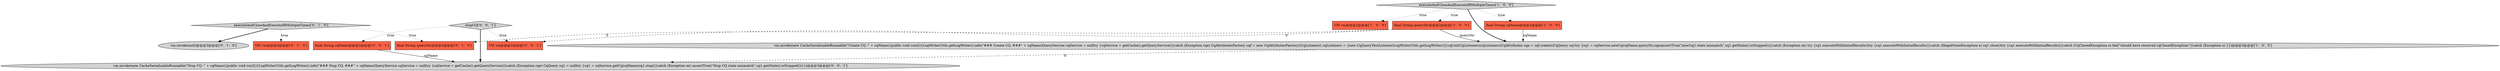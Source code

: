 digraph {
8 [style = filled, label = "executeAndCloseAndExecuteIRMultipleTimes['0', '1', '0']", fillcolor = lightgray, shape = diamond image = "AAA0AAABBB2BBB"];
2 [style = filled, label = "VM vm@@@2@@@['1', '0', '0']", fillcolor = tomato, shape = box image = "AAA0AAABBB1BBB"];
7 [style = filled, label = "vm.invoke(null)@@@3@@@['0', '1', '0']", fillcolor = lightgray, shape = ellipse image = "AAA0AAABBB2BBB"];
3 [style = filled, label = "executeAndCloseAndExecuteIRMultipleTimes['1', '0', '0']", fillcolor = lightgray, shape = diamond image = "AAA0AAABBB1BBB"];
0 [style = filled, label = "final String cqName@@@2@@@['1', '0', '0']", fillcolor = tomato, shape = box image = "AAA0AAABBB1BBB"];
5 [style = filled, label = "VM vm@@@2@@@['0', '1', '0']", fillcolor = tomato, shape = box image = "AAA0AAABBB2BBB"];
12 [style = filled, label = "VM vm@@@2@@@['0', '0', '1']", fillcolor = tomato, shape = box image = "AAA0AAABBB3BBB"];
10 [style = filled, label = "stopCQ['0', '0', '1']", fillcolor = lightgray, shape = diamond image = "AAA0AAABBB3BBB"];
4 [style = filled, label = "final String queryStr@@@2@@@['1', '0', '0']", fillcolor = tomato, shape = box image = "AAA1AAABBB1BBB"];
1 [style = filled, label = "vm.invoke(new CacheSerializableRunnable(\"Create CQ :\" + cqName){public void run2(){LogWriterUtils.getLogWriter().info(\"### Create CQ. ###\" + cqName)QueryService cqService = nulltry {cqService = getCache().getQueryService()}catch (Exception cqe) CqAttributesFactory cqf = new CqAttributesFactory()CqListener(( cqListeners = {new CqQueryTestListener(LogWriterUtils.getLogWriter())}cqf.initCqListeners(cqListeners)CqAttributes cqa = cqf.create()CqQuery cq1try {cq1 = cqService.newCq(cqName,queryStr,cqa)assertTrue(\"newCq() state mismatch\",cq1.getState().isStopped())}catch (Exception ex) try {cq1.executeWithInitialResults()try {cq1.executeWithInitialResults()}catch (IllegalStateException e) cq1.close()try {cq1.executeWithInitialResults()}catch (CqClosedException e) fail(\"should have received cqClosedException\")}catch (Exception e) }})@@@3@@@['1', '0', '0']", fillcolor = lightgray, shape = ellipse image = "AAA0AAABBB1BBB"];
9 [style = filled, label = "vm.invoke(new CacheSerializableRunnable(\"Stop CQ :\" + cqName){public void run2(){LogWriterUtils.getLogWriter().info(\"### Stop CQ. ###\" + cqName)QueryService cqService = nulltry {cqService = getCache().getQueryService()}catch (Exception cqe) CqQuery cq1 = nulltry {cq1 = cqService.getCq(cqName)cq1.stop()}catch (Exception ex) assertTrue(\"Stop CQ state mismatch\",cq1.getState().isStopped())}})@@@3@@@['0', '0', '1']", fillcolor = lightgray, shape = ellipse image = "AAA0AAABBB3BBB"];
6 [style = filled, label = "final String queryStr@@@2@@@['0', '1', '0']", fillcolor = tomato, shape = box image = "AAA1AAABBB2BBB"];
11 [style = filled, label = "final String cqName@@@2@@@['0', '0', '1']", fillcolor = tomato, shape = box image = "AAA0AAABBB3BBB"];
3->4 [style = dotted, label="true"];
1->9 [style = dashed, label="0"];
10->9 [style = bold, label=""];
10->12 [style = dotted, label="true"];
4->12 [style = dashed, label="0"];
8->6 [style = dotted, label="true"];
4->1 [style = solid, label="queryStr"];
3->1 [style = bold, label=""];
4->6 [style = dashed, label="0"];
0->1 [style = solid, label="cqName"];
8->5 [style = dotted, label="true"];
10->11 [style = dotted, label="true"];
11->9 [style = solid, label="cqName"];
8->7 [style = bold, label=""];
3->2 [style = dotted, label="true"];
3->0 [style = dotted, label="true"];
}

